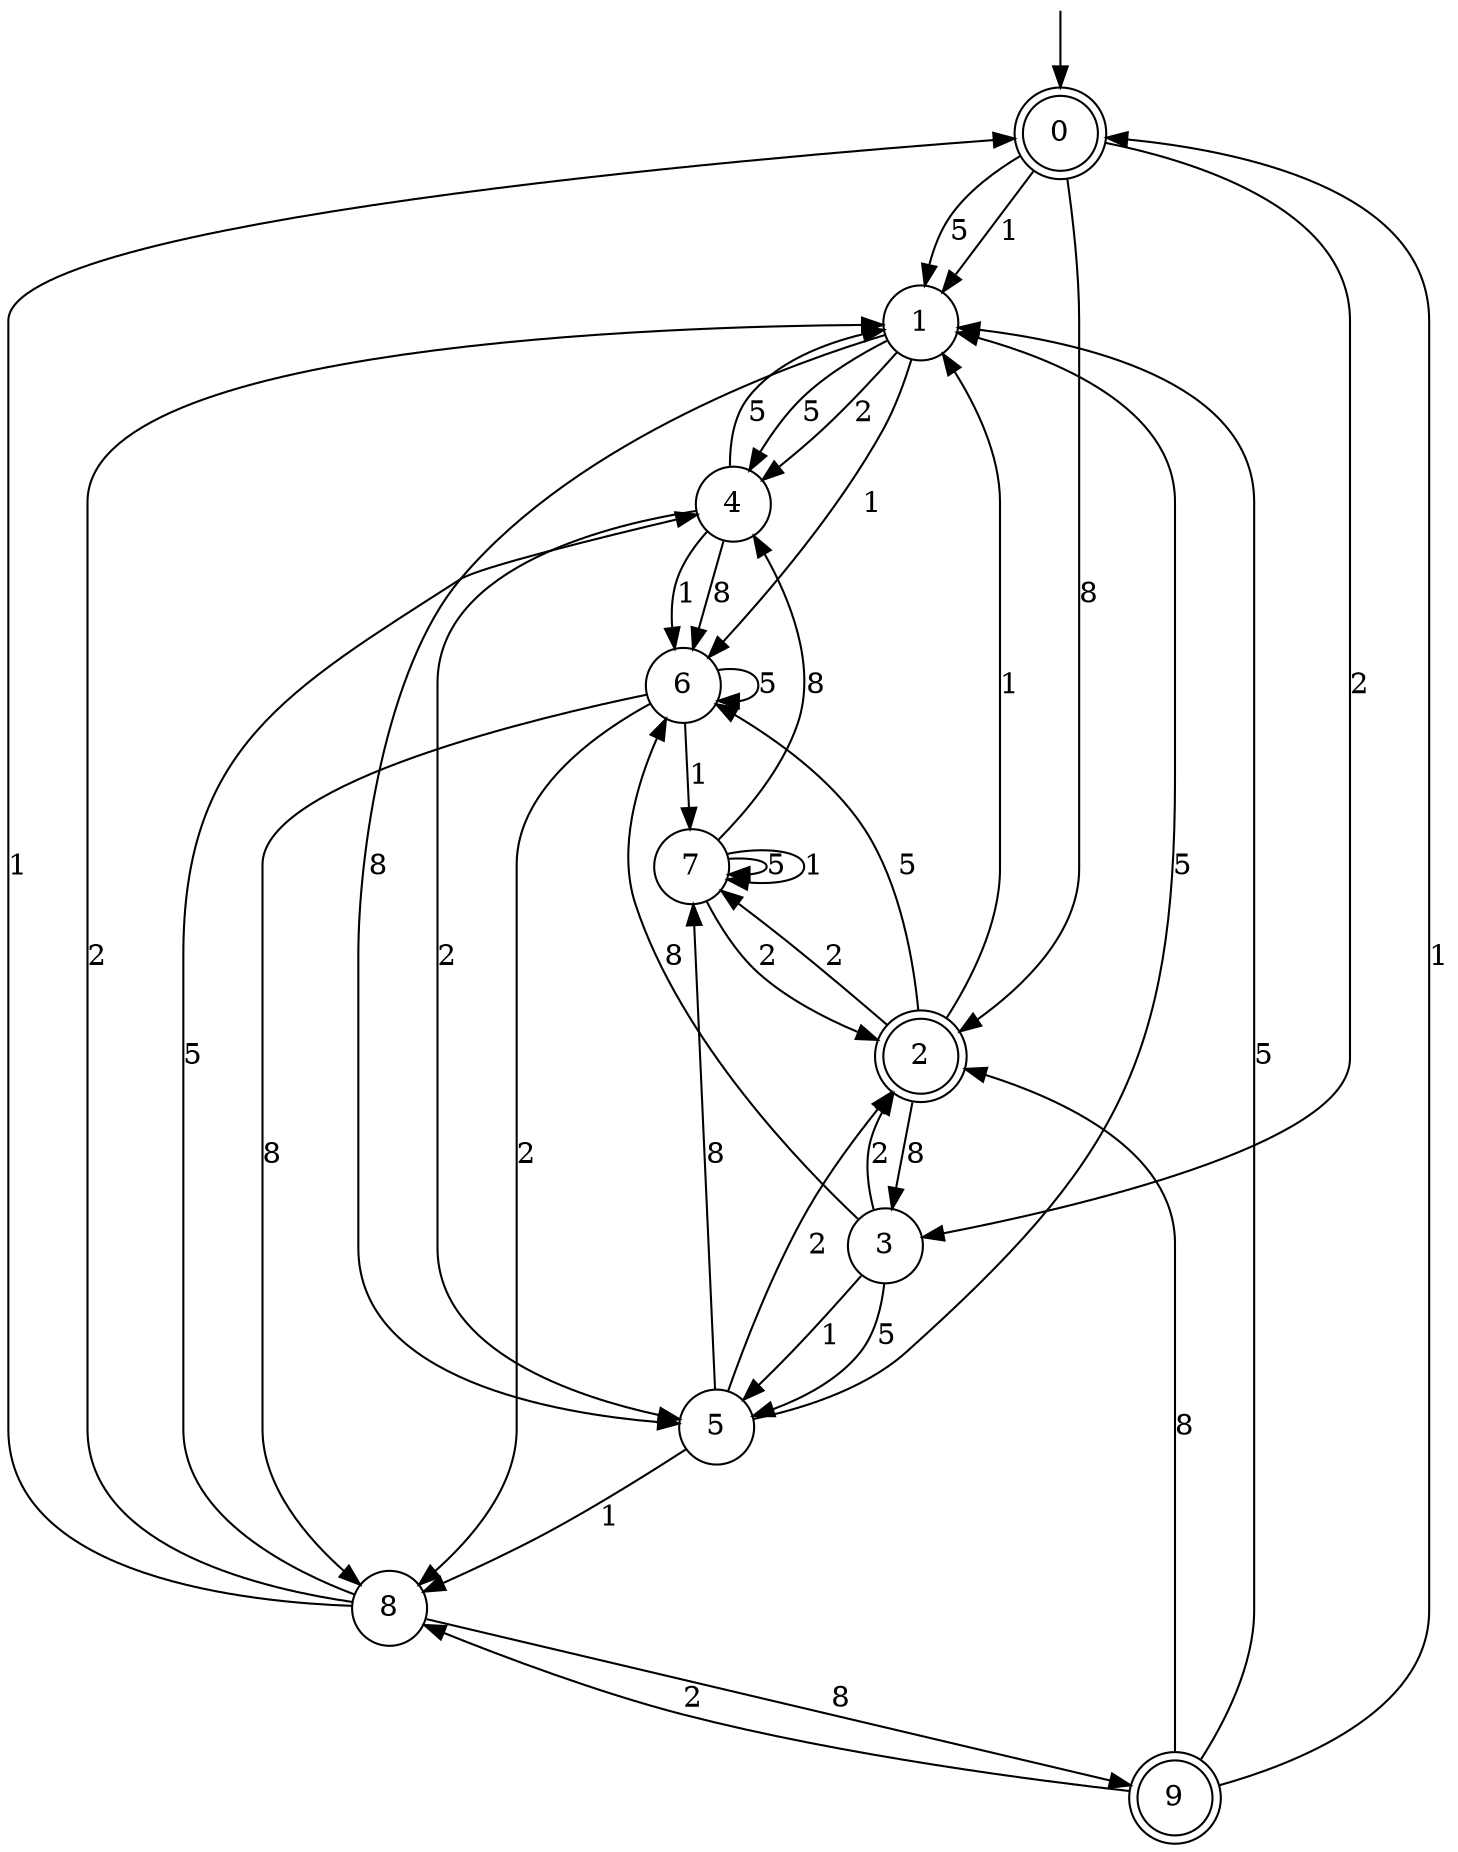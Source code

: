 digraph g {

	s0 [shape="doublecircle" label="0"];
	s1 [shape="circle" label="1"];
	s2 [shape="doublecircle" label="2"];
	s3 [shape="circle" label="3"];
	s4 [shape="circle" label="4"];
	s5 [shape="circle" label="5"];
	s6 [shape="circle" label="6"];
	s7 [shape="circle" label="7"];
	s8 [shape="circle" label="8"];
	s9 [shape="doublecircle" label="9"];
	s0 -> s1 [label="5"];
	s0 -> s2 [label="8"];
	s0 -> s1 [label="1"];
	s0 -> s3 [label="2"];
	s1 -> s4 [label="5"];
	s1 -> s5 [label="8"];
	s1 -> s6 [label="1"];
	s1 -> s4 [label="2"];
	s2 -> s6 [label="5"];
	s2 -> s3 [label="8"];
	s2 -> s1 [label="1"];
	s2 -> s7 [label="2"];
	s3 -> s5 [label="5"];
	s3 -> s6 [label="8"];
	s3 -> s5 [label="1"];
	s3 -> s2 [label="2"];
	s4 -> s1 [label="5"];
	s4 -> s6 [label="8"];
	s4 -> s6 [label="1"];
	s4 -> s5 [label="2"];
	s5 -> s1 [label="5"];
	s5 -> s7 [label="8"];
	s5 -> s8 [label="1"];
	s5 -> s2 [label="2"];
	s6 -> s6 [label="5"];
	s6 -> s8 [label="8"];
	s6 -> s7 [label="1"];
	s6 -> s8 [label="2"];
	s7 -> s7 [label="5"];
	s7 -> s4 [label="8"];
	s7 -> s7 [label="1"];
	s7 -> s2 [label="2"];
	s8 -> s4 [label="5"];
	s8 -> s9 [label="8"];
	s8 -> s0 [label="1"];
	s8 -> s1 [label="2"];
	s9 -> s1 [label="5"];
	s9 -> s2 [label="8"];
	s9 -> s0 [label="1"];
	s9 -> s8 [label="2"];

__start0 [label="" shape="none" width="0" height="0"];
__start0 -> s0;

}
